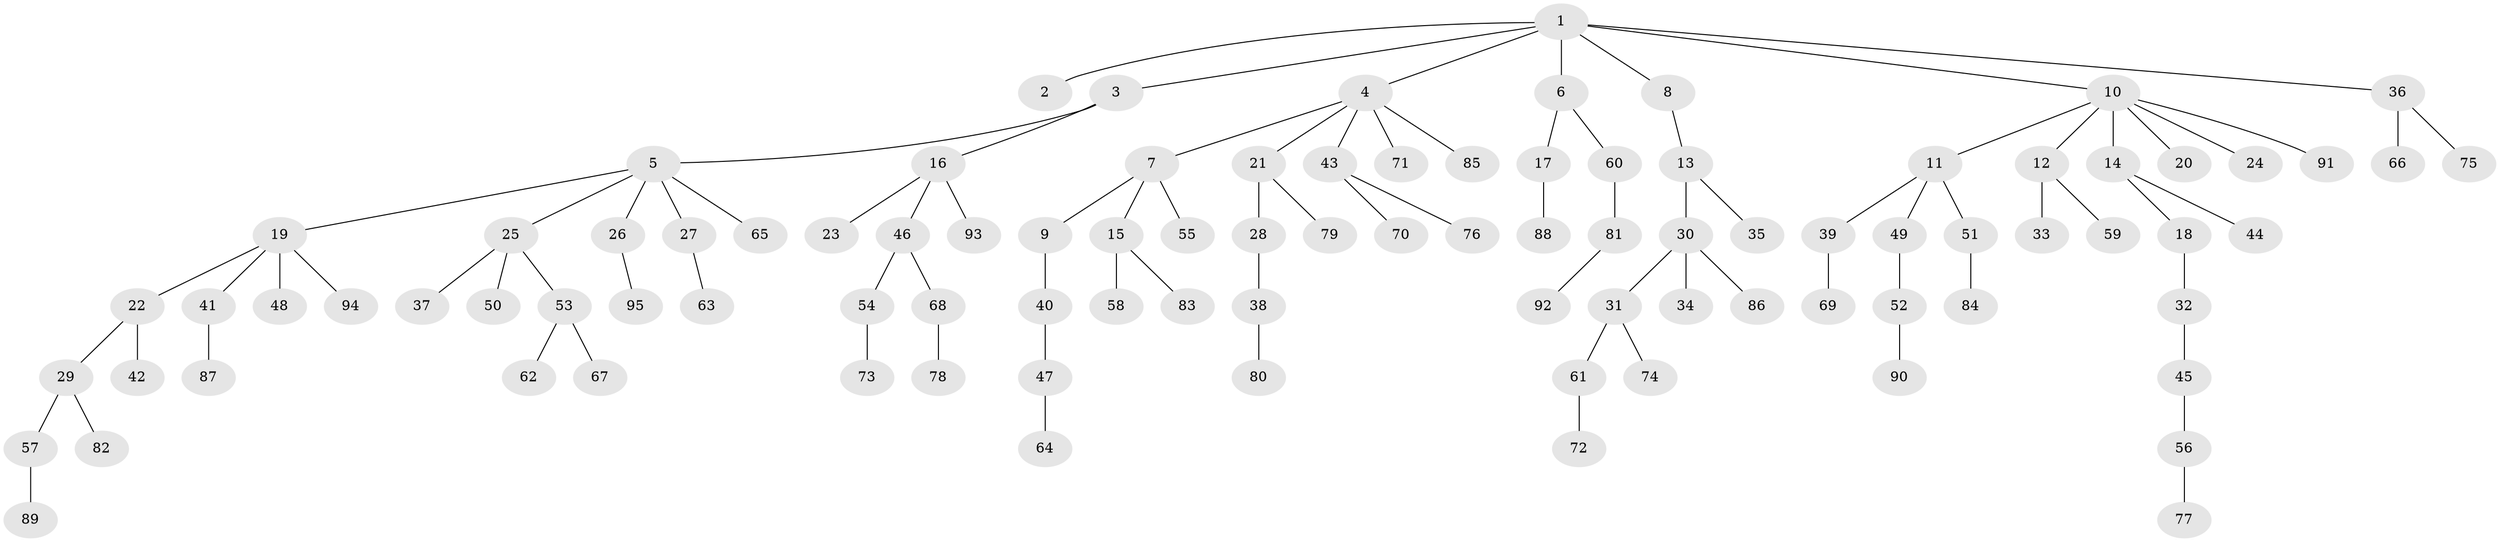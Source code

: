 // Generated by graph-tools (version 1.1) at 2025/02/03/09/25 03:02:21]
// undirected, 95 vertices, 94 edges
graph export_dot {
graph [start="1"]
  node [color=gray90,style=filled];
  1;
  2;
  3;
  4;
  5;
  6;
  7;
  8;
  9;
  10;
  11;
  12;
  13;
  14;
  15;
  16;
  17;
  18;
  19;
  20;
  21;
  22;
  23;
  24;
  25;
  26;
  27;
  28;
  29;
  30;
  31;
  32;
  33;
  34;
  35;
  36;
  37;
  38;
  39;
  40;
  41;
  42;
  43;
  44;
  45;
  46;
  47;
  48;
  49;
  50;
  51;
  52;
  53;
  54;
  55;
  56;
  57;
  58;
  59;
  60;
  61;
  62;
  63;
  64;
  65;
  66;
  67;
  68;
  69;
  70;
  71;
  72;
  73;
  74;
  75;
  76;
  77;
  78;
  79;
  80;
  81;
  82;
  83;
  84;
  85;
  86;
  87;
  88;
  89;
  90;
  91;
  92;
  93;
  94;
  95;
  1 -- 2;
  1 -- 3;
  1 -- 4;
  1 -- 6;
  1 -- 8;
  1 -- 10;
  1 -- 36;
  3 -- 5;
  3 -- 16;
  4 -- 7;
  4 -- 21;
  4 -- 43;
  4 -- 71;
  4 -- 85;
  5 -- 19;
  5 -- 25;
  5 -- 26;
  5 -- 27;
  5 -- 65;
  6 -- 17;
  6 -- 60;
  7 -- 9;
  7 -- 15;
  7 -- 55;
  8 -- 13;
  9 -- 40;
  10 -- 11;
  10 -- 12;
  10 -- 14;
  10 -- 20;
  10 -- 24;
  10 -- 91;
  11 -- 39;
  11 -- 49;
  11 -- 51;
  12 -- 33;
  12 -- 59;
  13 -- 30;
  13 -- 35;
  14 -- 18;
  14 -- 44;
  15 -- 58;
  15 -- 83;
  16 -- 23;
  16 -- 46;
  16 -- 93;
  17 -- 88;
  18 -- 32;
  19 -- 22;
  19 -- 41;
  19 -- 48;
  19 -- 94;
  21 -- 28;
  21 -- 79;
  22 -- 29;
  22 -- 42;
  25 -- 37;
  25 -- 50;
  25 -- 53;
  26 -- 95;
  27 -- 63;
  28 -- 38;
  29 -- 57;
  29 -- 82;
  30 -- 31;
  30 -- 34;
  30 -- 86;
  31 -- 61;
  31 -- 74;
  32 -- 45;
  36 -- 66;
  36 -- 75;
  38 -- 80;
  39 -- 69;
  40 -- 47;
  41 -- 87;
  43 -- 70;
  43 -- 76;
  45 -- 56;
  46 -- 54;
  46 -- 68;
  47 -- 64;
  49 -- 52;
  51 -- 84;
  52 -- 90;
  53 -- 62;
  53 -- 67;
  54 -- 73;
  56 -- 77;
  57 -- 89;
  60 -- 81;
  61 -- 72;
  68 -- 78;
  81 -- 92;
}
